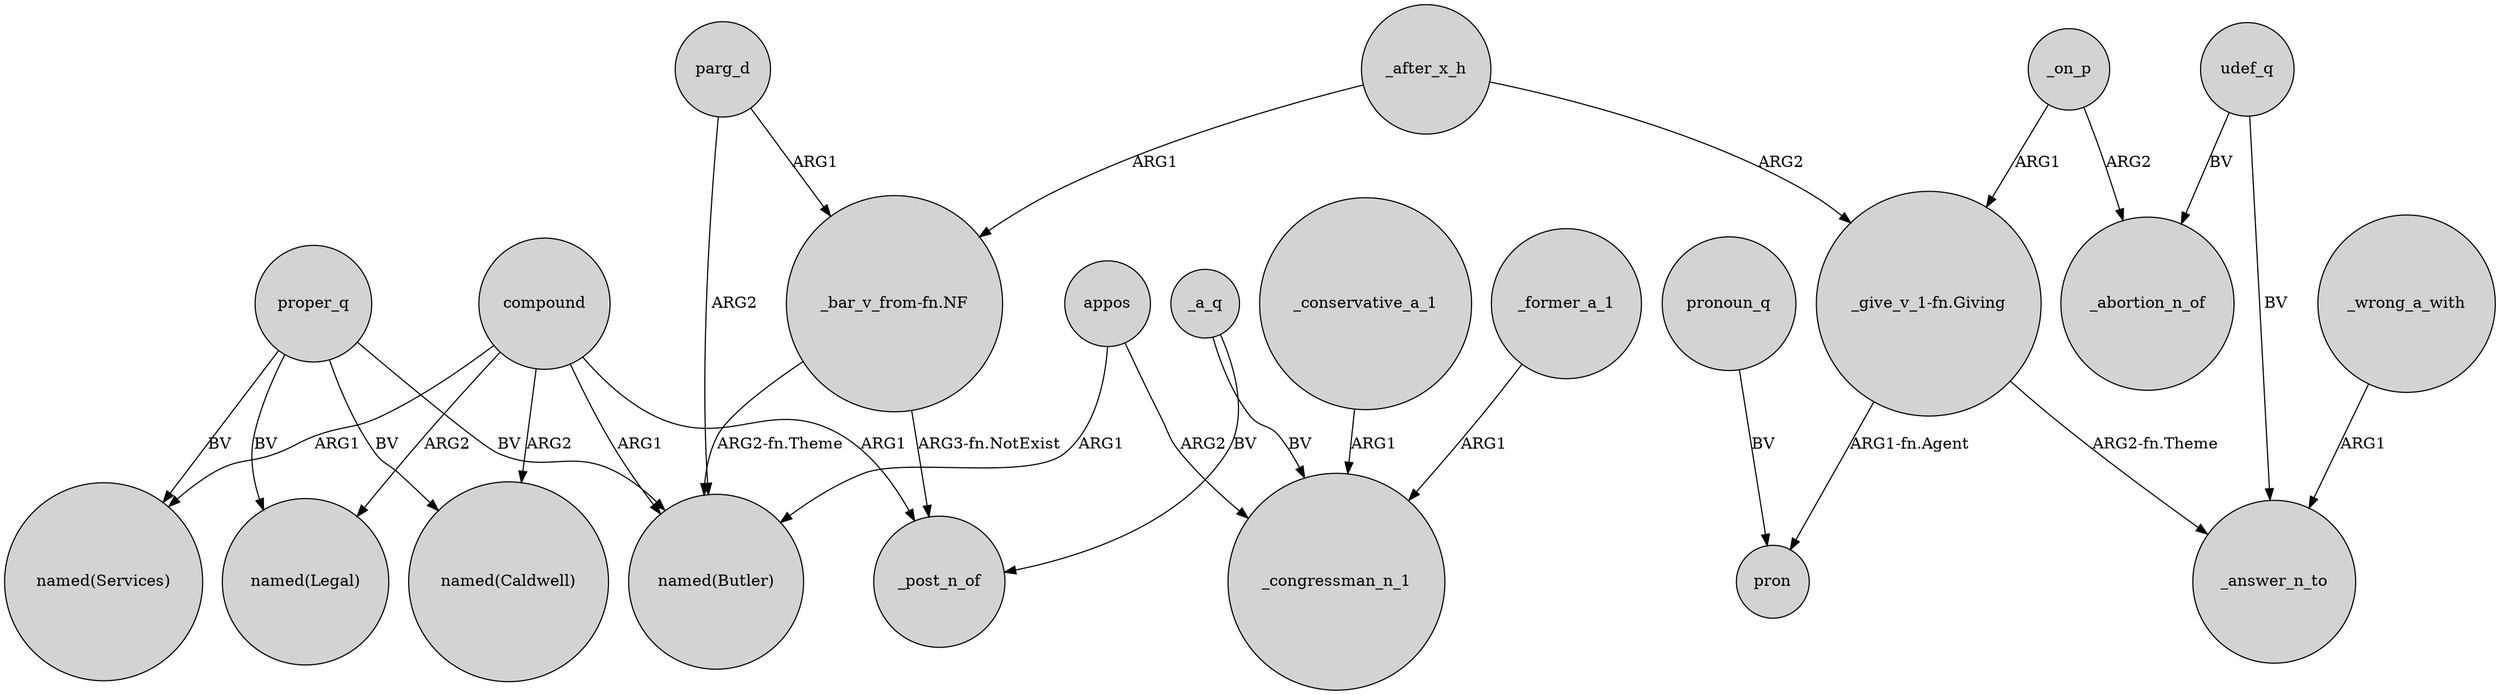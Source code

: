 digraph {
	node [shape=circle style=filled]
	compound -> "named(Caldwell)" [label=ARG2]
	_after_x_h -> "_give_v_1-fn.Giving" [label=ARG2]
	proper_q -> "named(Caldwell)" [label=BV]
	compound -> "named(Services)" [label=ARG1]
	"_bar_v_from-fn.NF" -> "named(Butler)" [label="ARG2-fn.Theme"]
	compound -> _post_n_of [label=ARG1]
	proper_q -> "named(Services)" [label=BV]
	_a_q -> _congressman_n_1 [label=BV]
	compound -> "named(Butler)" [label=ARG1]
	"_give_v_1-fn.Giving" -> pron [label="ARG1-fn.Agent"]
	_wrong_a_with -> _answer_n_to [label=ARG1]
	_former_a_1 -> _congressman_n_1 [label=ARG1]
	_a_q -> _post_n_of [label=BV]
	pronoun_q -> pron [label=BV]
	compound -> "named(Legal)" [label=ARG2]
	appos -> _congressman_n_1 [label=ARG2]
	_after_x_h -> "_bar_v_from-fn.NF" [label=ARG1]
	udef_q -> _answer_n_to [label=BV]
	proper_q -> "named(Legal)" [label=BV]
	appos -> "named(Butler)" [label=ARG1]
	parg_d -> "named(Butler)" [label=ARG2]
	proper_q -> "named(Butler)" [label=BV]
	udef_q -> _abortion_n_of [label=BV]
	"_bar_v_from-fn.NF" -> _post_n_of [label="ARG3-fn.NotExist"]
	parg_d -> "_bar_v_from-fn.NF" [label=ARG1]
	_on_p -> "_give_v_1-fn.Giving" [label=ARG1]
	_on_p -> _abortion_n_of [label=ARG2]
	_conservative_a_1 -> _congressman_n_1 [label=ARG1]
	"_give_v_1-fn.Giving" -> _answer_n_to [label="ARG2-fn.Theme"]
}
